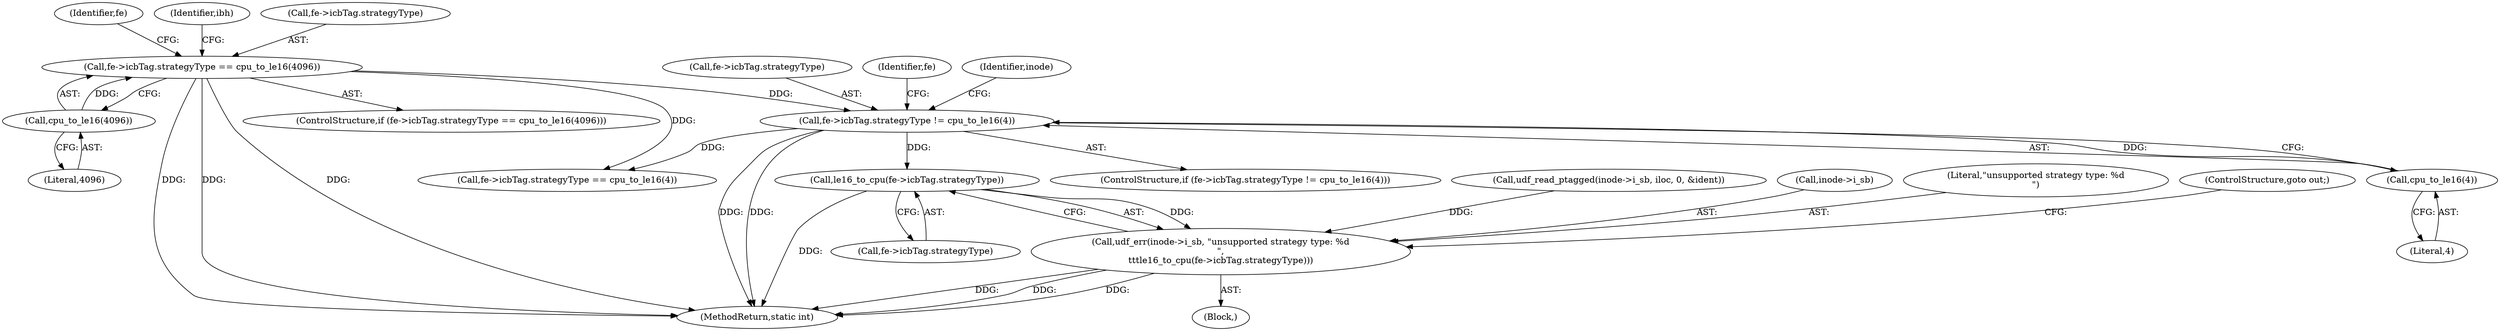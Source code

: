 digraph "0_linux_e159332b9af4b04d882dbcfe1bb0117f0a6d4b58@pointer" {
"1000332" [label="(Call,le16_to_cpu(fe->icbTag.strategyType))"];
"1000318" [label="(Call,fe->icbTag.strategyType != cpu_to_le16(4))"];
"1000236" [label="(Call,fe->icbTag.strategyType == cpu_to_le16(4096))"];
"1000242" [label="(Call,cpu_to_le16(4096))"];
"1000324" [label="(Call,cpu_to_le16(4))"];
"1000327" [label="(Call,udf_err(inode->i_sb, \"unsupported strategy type: %d\n\",\n\t\t\tle16_to_cpu(fe->icbTag.strategyType)))"];
"1000175" [label="(Call,udf_read_ptagged(inode->i_sb, iloc, 0, &ident))"];
"1000321" [label="(Identifier,fe)"];
"1000243" [label="(Literal,4096)"];
"1000317" [label="(ControlStructure,if (fe->icbTag.strategyType != cpu_to_le16(4)))"];
"1000325" [label="(Literal,4)"];
"1000235" [label="(ControlStructure,if (fe->icbTag.strategyType == cpu_to_le16(4096)))"];
"1000333" [label="(Call,fe->icbTag.strategyType)"];
"1000328" [label="(Call,inode->i_sb)"];
"1001226" [label="(MethodReturn,static int)"];
"1000324" [label="(Call,cpu_to_le16(4))"];
"1000326" [label="(Block,)"];
"1000247" [label="(Identifier,ibh)"];
"1000237" [label="(Call,fe->icbTag.strategyType)"];
"1000242" [label="(Call,cpu_to_le16(4096))"];
"1000236" [label="(Call,fe->icbTag.strategyType == cpu_to_le16(4096))"];
"1000340" [label="(Call,fe->icbTag.strategyType == cpu_to_le16(4))"];
"1000332" [label="(Call,le16_to_cpu(fe->icbTag.strategyType))"];
"1000329" [label="(Identifier,inode)"];
"1000318" [label="(Call,fe->icbTag.strategyType != cpu_to_le16(4))"];
"1000327" [label="(Call,udf_err(inode->i_sb, \"unsupported strategy type: %d\n\",\n\t\t\tle16_to_cpu(fe->icbTag.strategyType)))"];
"1000319" [label="(Call,fe->icbTag.strategyType)"];
"1000343" [label="(Identifier,fe)"];
"1000331" [label="(Literal,\"unsupported strategy type: %d\n\")"];
"1000338" [label="(ControlStructure,goto out;)"];
"1000332" -> "1000327"  [label="AST: "];
"1000332" -> "1000333"  [label="CFG: "];
"1000333" -> "1000332"  [label="AST: "];
"1000327" -> "1000332"  [label="CFG: "];
"1000332" -> "1001226"  [label="DDG: "];
"1000332" -> "1000327"  [label="DDG: "];
"1000318" -> "1000332"  [label="DDG: "];
"1000318" -> "1000317"  [label="AST: "];
"1000318" -> "1000324"  [label="CFG: "];
"1000319" -> "1000318"  [label="AST: "];
"1000324" -> "1000318"  [label="AST: "];
"1000329" -> "1000318"  [label="CFG: "];
"1000343" -> "1000318"  [label="CFG: "];
"1000318" -> "1001226"  [label="DDG: "];
"1000318" -> "1001226"  [label="DDG: "];
"1000236" -> "1000318"  [label="DDG: "];
"1000324" -> "1000318"  [label="DDG: "];
"1000318" -> "1000340"  [label="DDG: "];
"1000236" -> "1000235"  [label="AST: "];
"1000236" -> "1000242"  [label="CFG: "];
"1000237" -> "1000236"  [label="AST: "];
"1000242" -> "1000236"  [label="AST: "];
"1000247" -> "1000236"  [label="CFG: "];
"1000321" -> "1000236"  [label="CFG: "];
"1000236" -> "1001226"  [label="DDG: "];
"1000236" -> "1001226"  [label="DDG: "];
"1000236" -> "1001226"  [label="DDG: "];
"1000242" -> "1000236"  [label="DDG: "];
"1000236" -> "1000340"  [label="DDG: "];
"1000242" -> "1000243"  [label="CFG: "];
"1000243" -> "1000242"  [label="AST: "];
"1000324" -> "1000325"  [label="CFG: "];
"1000325" -> "1000324"  [label="AST: "];
"1000327" -> "1000326"  [label="AST: "];
"1000328" -> "1000327"  [label="AST: "];
"1000331" -> "1000327"  [label="AST: "];
"1000338" -> "1000327"  [label="CFG: "];
"1000327" -> "1001226"  [label="DDG: "];
"1000327" -> "1001226"  [label="DDG: "];
"1000327" -> "1001226"  [label="DDG: "];
"1000175" -> "1000327"  [label="DDG: "];
}
